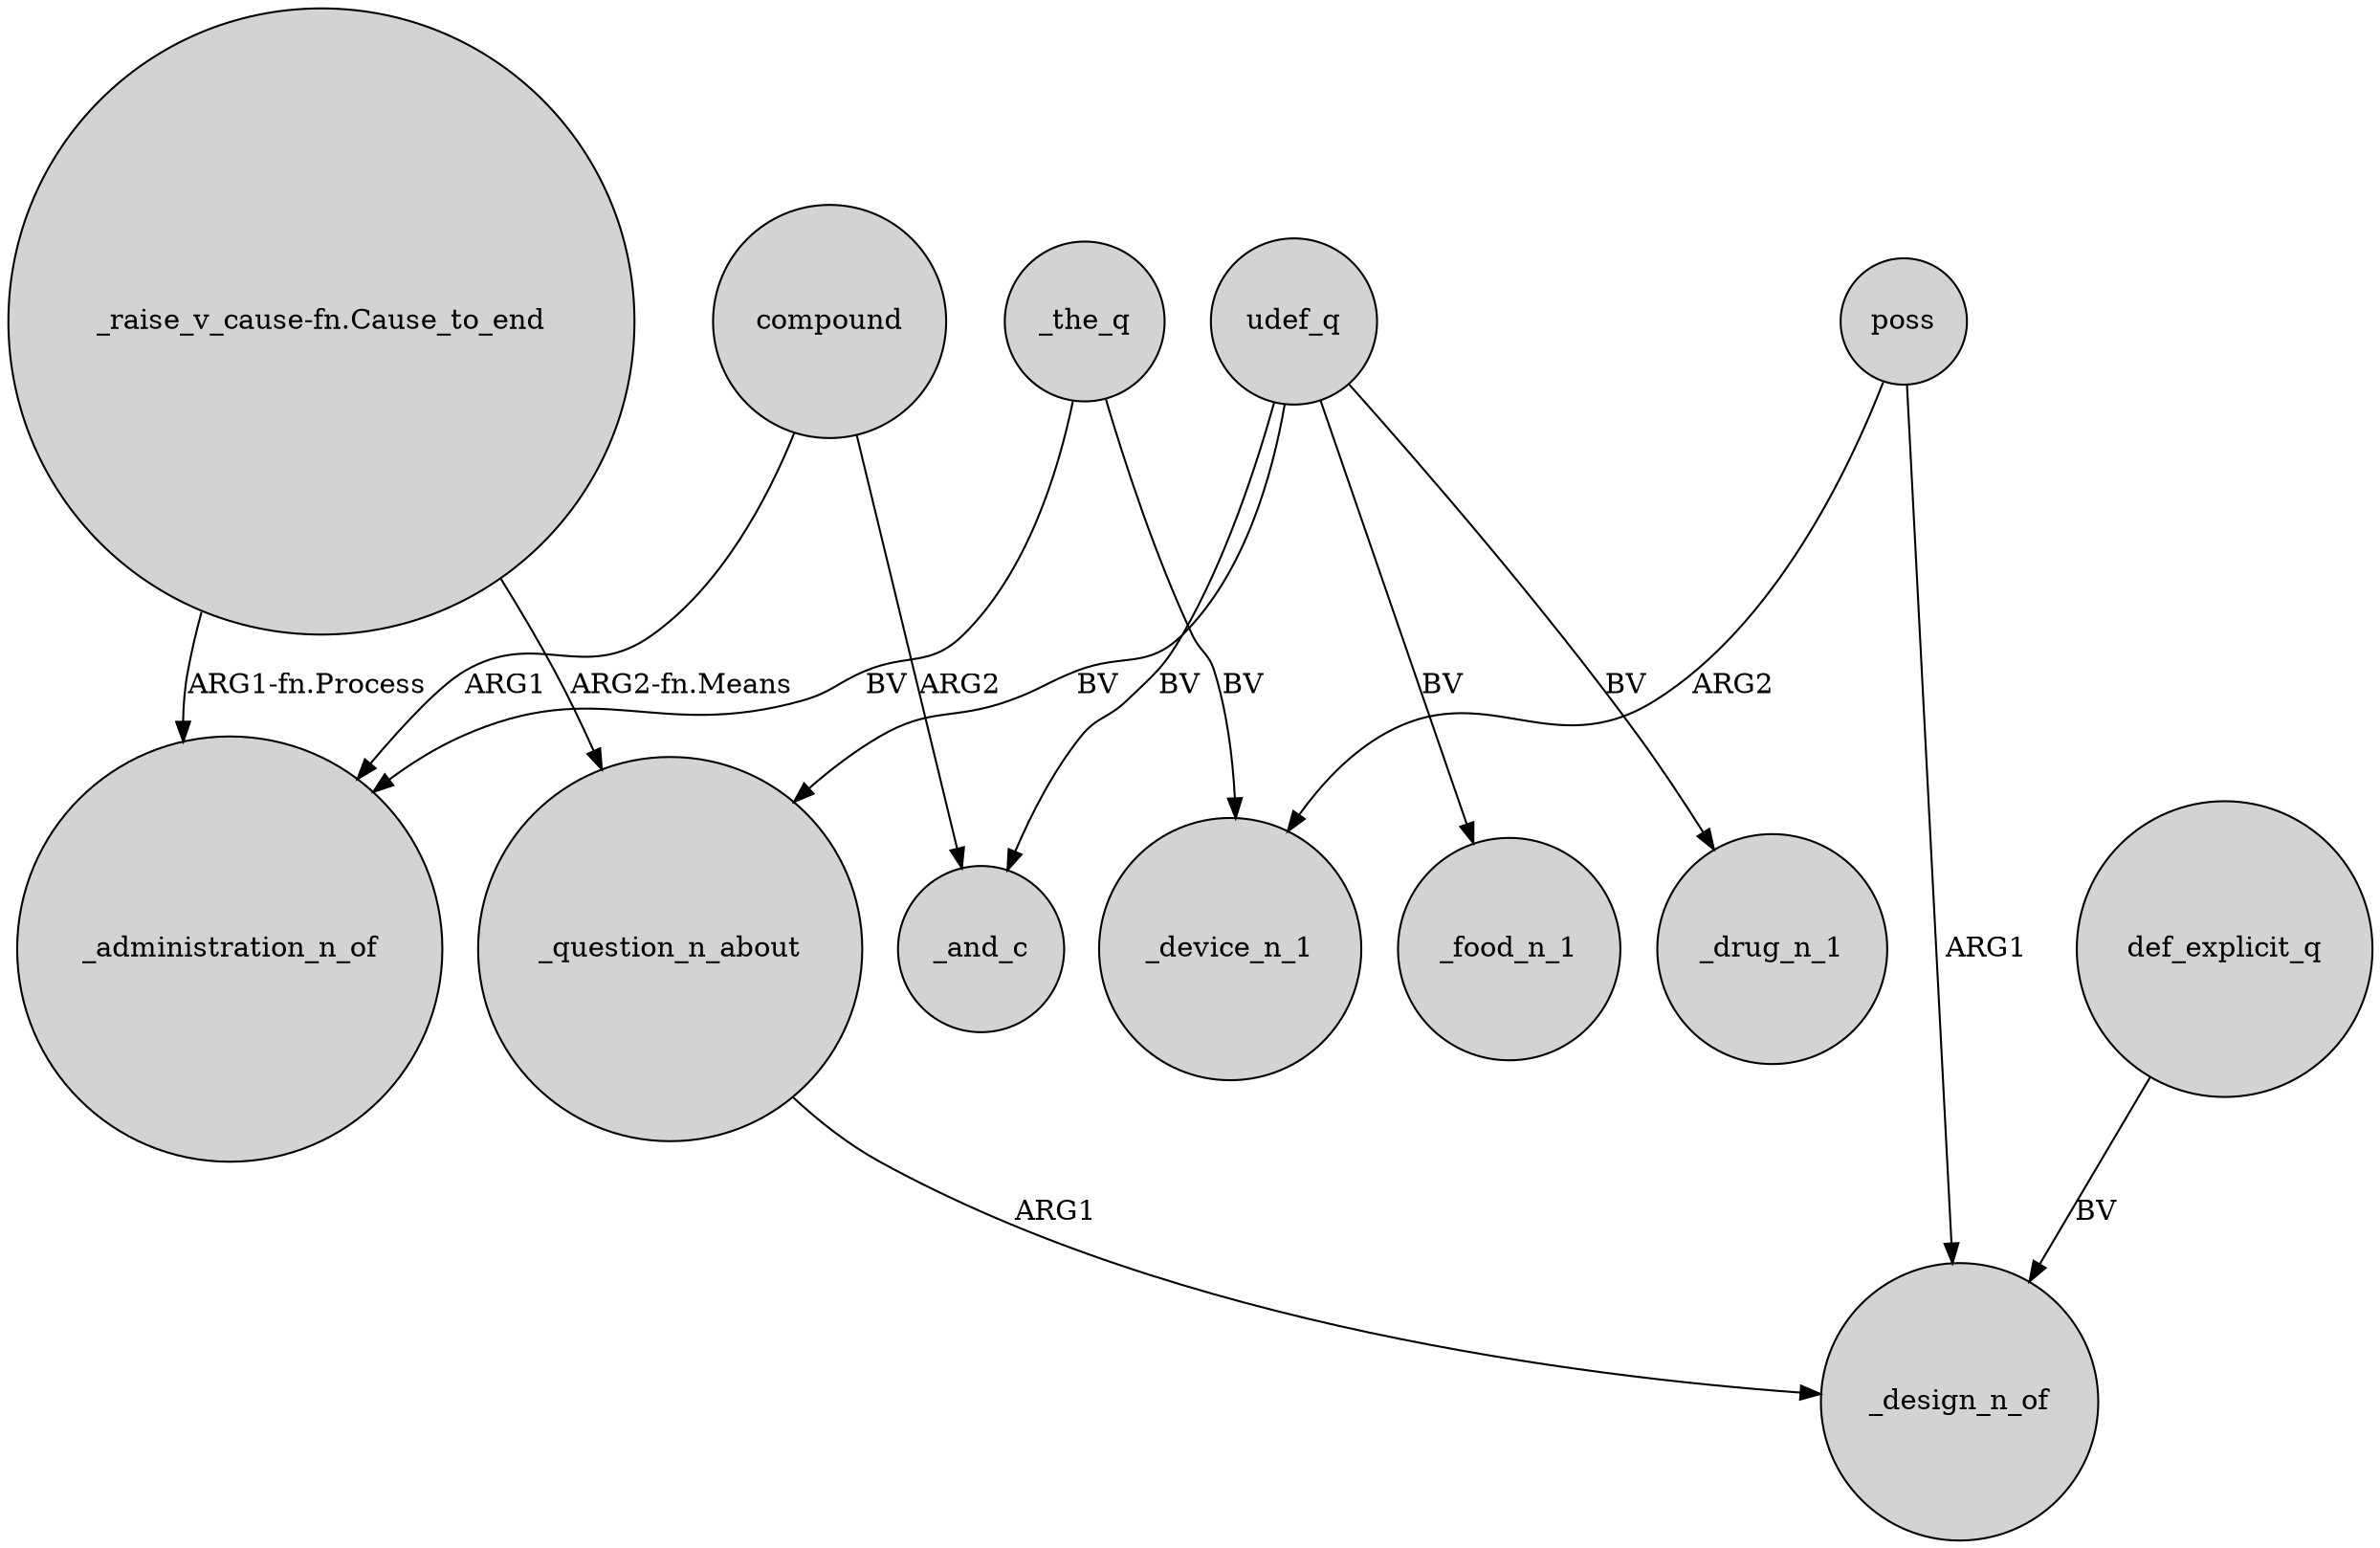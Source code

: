 digraph {
	node [shape=circle style=filled]
	"_raise_v_cause-fn.Cause_to_end" -> _administration_n_of [label="ARG1-fn.Process"]
	poss -> _device_n_1 [label=ARG2]
	udef_q -> _question_n_about [label=BV]
	udef_q -> _and_c [label=BV]
	udef_q -> _food_n_1 [label=BV]
	compound -> _and_c [label=ARG2]
	udef_q -> _drug_n_1 [label=BV]
	_the_q -> _device_n_1 [label=BV]
	def_explicit_q -> _design_n_of [label=BV]
	_the_q -> _administration_n_of [label=BV]
	compound -> _administration_n_of [label=ARG1]
	"_raise_v_cause-fn.Cause_to_end" -> _question_n_about [label="ARG2-fn.Means"]
	_question_n_about -> _design_n_of [label=ARG1]
	poss -> _design_n_of [label=ARG1]
}
